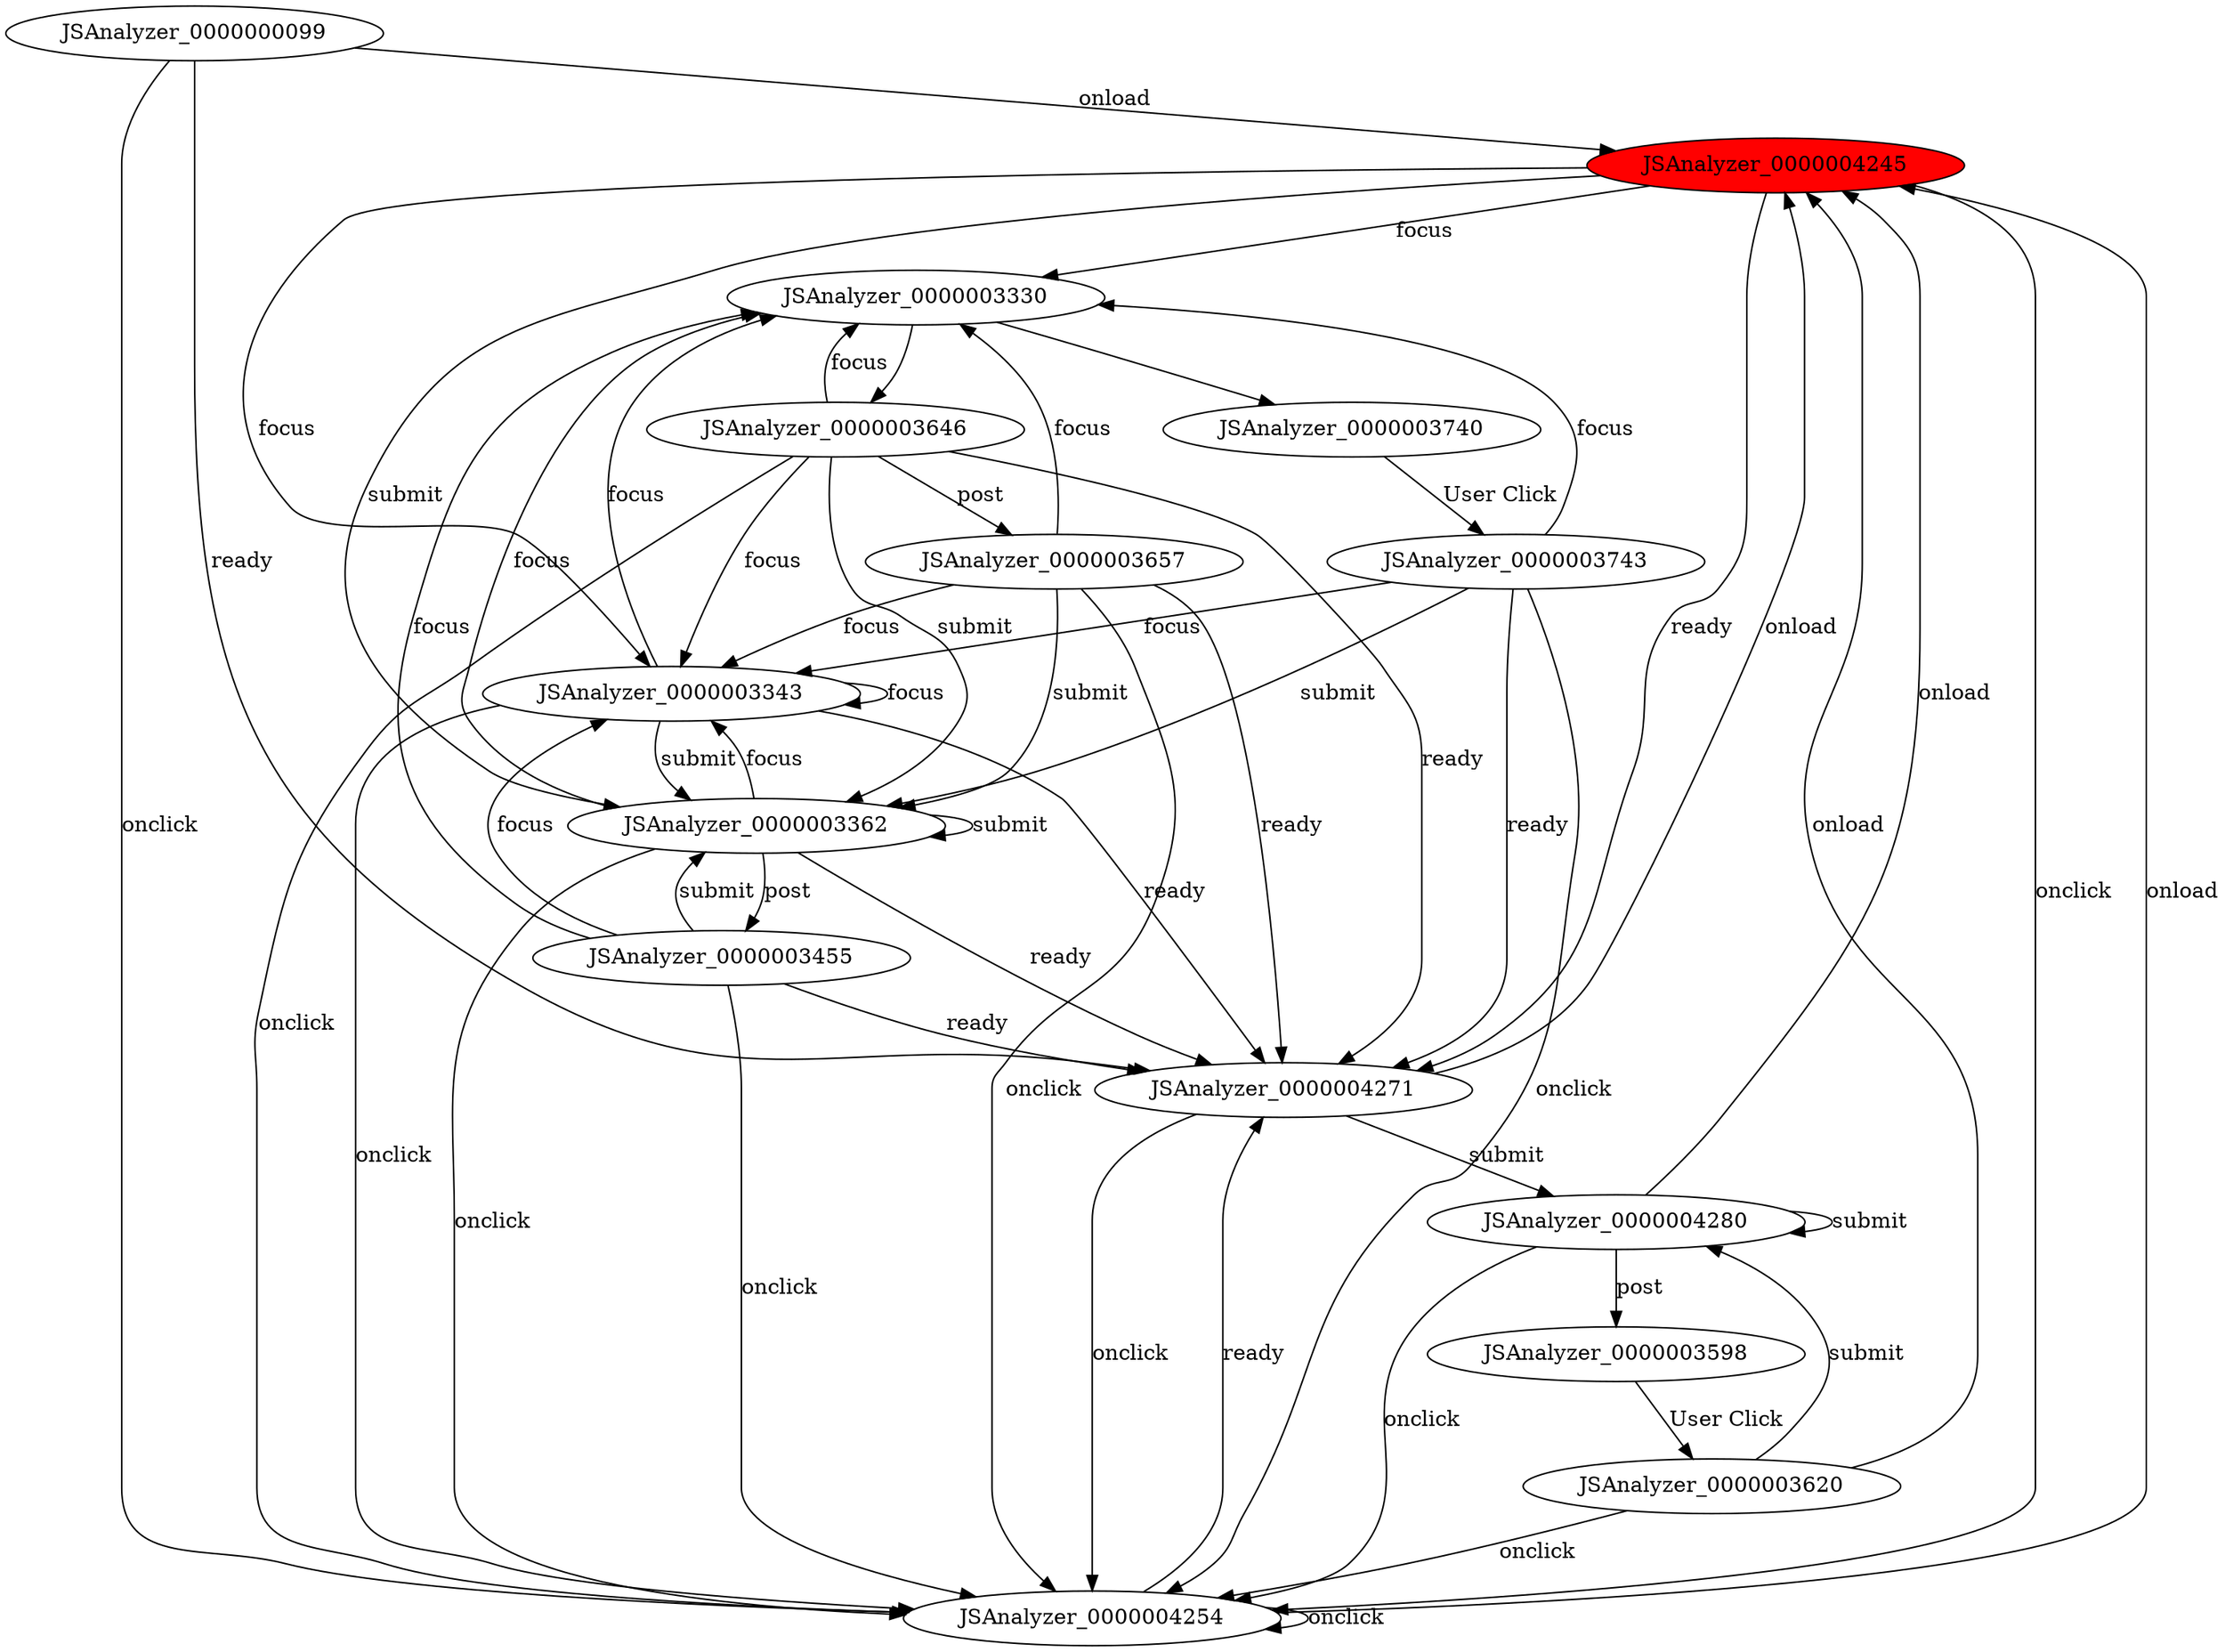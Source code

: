 digraph FSM {
JSAnalyzer_0000000099 [];
JSAnalyzer_0000003330 [];
JSAnalyzer_0000003343 [];
JSAnalyzer_0000003362 [];
JSAnalyzer_0000003455 [];
JSAnalyzer_0000003598 [];
JSAnalyzer_0000003646 [];
JSAnalyzer_0000003657 [];
JSAnalyzer_0000003740 [];
JSAnalyzer_0000004245 [style=filled,fillcolor=red];
JSAnalyzer_0000004254 [];
JSAnalyzer_0000004271 [];
JSAnalyzer_0000004280 [];
JSAnalyzer_0000003620 [];
JSAnalyzer_0000003743 [];
JSAnalyzer_0000003330 -> JSAnalyzer_0000003646 []
JSAnalyzer_0000003330 -> JSAnalyzer_0000003740 []
JSAnalyzer_0000000099 -> JSAnalyzer_0000004245 [label="onload"]
JSAnalyzer_0000000099 -> JSAnalyzer_0000004254 [label="onclick"]
JSAnalyzer_0000000099 -> JSAnalyzer_0000004271 [label="ready"]
JSAnalyzer_0000003343 -> JSAnalyzer_0000003330 [label="focus"]
JSAnalyzer_0000003343 -> JSAnalyzer_0000003343 [label="focus"]
JSAnalyzer_0000003343 -> JSAnalyzer_0000003362 [label="submit"]
JSAnalyzer_0000003343 -> JSAnalyzer_0000004254 [label="onclick"]
JSAnalyzer_0000003343 -> JSAnalyzer_0000004271 [label="ready"]
JSAnalyzer_0000003362 -> JSAnalyzer_0000003455 [label="post"]
JSAnalyzer_0000003362 -> JSAnalyzer_0000003330 [label="focus"]
JSAnalyzer_0000003362 -> JSAnalyzer_0000003343 [label="focus"]
JSAnalyzer_0000003362 -> JSAnalyzer_0000003362 [label="submit"]
JSAnalyzer_0000003362 -> JSAnalyzer_0000004254 [label="onclick"]
JSAnalyzer_0000003362 -> JSAnalyzer_0000004271 [label="ready"]
JSAnalyzer_0000003455 -> JSAnalyzer_0000003330 [label="focus"]
JSAnalyzer_0000003455 -> JSAnalyzer_0000003343 [label="focus"]
JSAnalyzer_0000003455 -> JSAnalyzer_0000003362 [label="submit"]
JSAnalyzer_0000003455 -> JSAnalyzer_0000004254 [label="onclick"]
JSAnalyzer_0000003455 -> JSAnalyzer_0000004271 [label="ready"]
JSAnalyzer_0000003598 -> JSAnalyzer_0000003620 [label="User Click"]
JSAnalyzer_0000003646 -> JSAnalyzer_0000003657 [label="post"]
JSAnalyzer_0000003646 -> JSAnalyzer_0000003330 [label="focus"]
JSAnalyzer_0000003646 -> JSAnalyzer_0000003343 [label="focus"]
JSAnalyzer_0000003646 -> JSAnalyzer_0000003362 [label="submit"]
JSAnalyzer_0000003646 -> JSAnalyzer_0000004254 [label="onclick"]
JSAnalyzer_0000003646 -> JSAnalyzer_0000004271 [label="ready"]
JSAnalyzer_0000003657 -> JSAnalyzer_0000003330 [label="focus"]
JSAnalyzer_0000003657 -> JSAnalyzer_0000003343 [label="focus"]
JSAnalyzer_0000003657 -> JSAnalyzer_0000003362 [label="submit"]
JSAnalyzer_0000003657 -> JSAnalyzer_0000004254 [label="onclick"]
JSAnalyzer_0000003657 -> JSAnalyzer_0000004271 [label="ready"]
JSAnalyzer_0000003740 -> JSAnalyzer_0000003743 [label="User Click"]
JSAnalyzer_0000004245 -> JSAnalyzer_0000003330 [label="focus"]
JSAnalyzer_0000004245 -> JSAnalyzer_0000003343 [label="focus"]
JSAnalyzer_0000004245 -> JSAnalyzer_0000003362 [label="submit"]
JSAnalyzer_0000004245 -> JSAnalyzer_0000004254 [label="onclick"]
JSAnalyzer_0000004245 -> JSAnalyzer_0000004271 [label="ready"]
JSAnalyzer_0000004254 -> JSAnalyzer_0000004245 [label="onload"]
JSAnalyzer_0000004254 -> JSAnalyzer_0000004254 [label="onclick"]
JSAnalyzer_0000004254 -> JSAnalyzer_0000004271 [label="ready"]
JSAnalyzer_0000004271 -> JSAnalyzer_0000004280 [label="submit"]
JSAnalyzer_0000004271 -> JSAnalyzer_0000004245 [label="onload"]
JSAnalyzer_0000004271 -> JSAnalyzer_0000004254 [label="onclick"]
JSAnalyzer_0000004280 -> JSAnalyzer_0000003598 [label="post"]
JSAnalyzer_0000004280 -> JSAnalyzer_0000004280 [label="submit"]
JSAnalyzer_0000004280 -> JSAnalyzer_0000004245 [label="onload"]
JSAnalyzer_0000004280 -> JSAnalyzer_0000004254 [label="onclick"]
JSAnalyzer_0000003620 -> JSAnalyzer_0000004280 [label="submit"]
JSAnalyzer_0000003620 -> JSAnalyzer_0000004245 [label="onload"]
JSAnalyzer_0000003620 -> JSAnalyzer_0000004254 [label="onclick"]
JSAnalyzer_0000003743 -> JSAnalyzer_0000003330 [label="focus"]
JSAnalyzer_0000003743 -> JSAnalyzer_0000003343 [label="focus"]
JSAnalyzer_0000003743 -> JSAnalyzer_0000003362 [label="submit"]
JSAnalyzer_0000003743 -> JSAnalyzer_0000004254 [label="onclick"]
JSAnalyzer_0000003743 -> JSAnalyzer_0000004271 [label="ready"]
}
